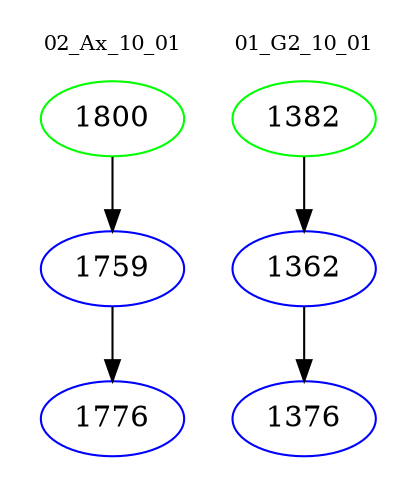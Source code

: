 digraph{
subgraph cluster_0 {
color = white
label = "02_Ax_10_01";
fontsize=10;
T0_1800 [label="1800", color="green"]
T0_1800 -> T0_1759 [color="black"]
T0_1759 [label="1759", color="blue"]
T0_1759 -> T0_1776 [color="black"]
T0_1776 [label="1776", color="blue"]
}
subgraph cluster_1 {
color = white
label = "01_G2_10_01";
fontsize=10;
T1_1382 [label="1382", color="green"]
T1_1382 -> T1_1362 [color="black"]
T1_1362 [label="1362", color="blue"]
T1_1362 -> T1_1376 [color="black"]
T1_1376 [label="1376", color="blue"]
}
}
